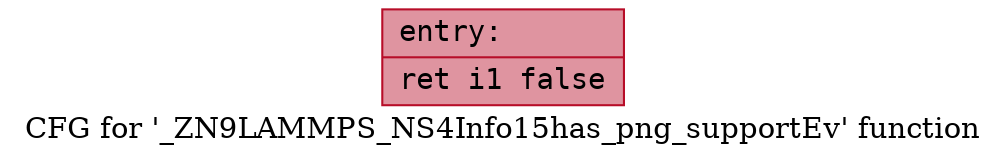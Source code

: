 digraph "CFG for '_ZN9LAMMPS_NS4Info15has_png_supportEv' function" {
	label="CFG for '_ZN9LAMMPS_NS4Info15has_png_supportEv' function";

	Node0x5628465bb560 [shape=record,color="#b70d28ff", style=filled, fillcolor="#b70d2870" fontname="Courier",label="{entry:\l|  ret i1 false\l}"];
}
